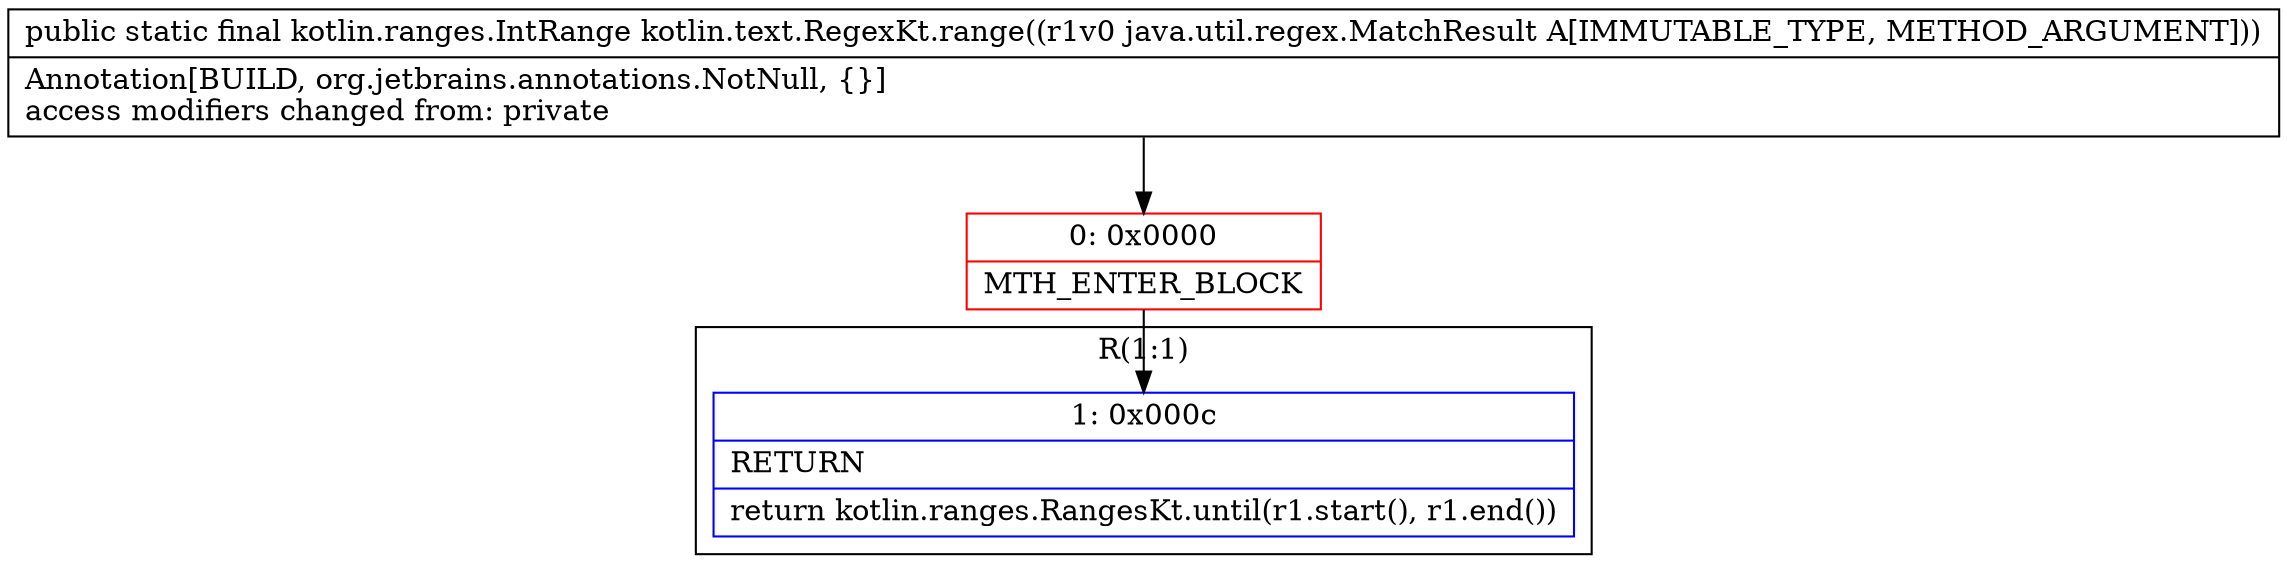 digraph "CFG forkotlin.text.RegexKt.range(Ljava\/util\/regex\/MatchResult;)Lkotlin\/ranges\/IntRange;" {
subgraph cluster_Region_448528651 {
label = "R(1:1)";
node [shape=record,color=blue];
Node_1 [shape=record,label="{1\:\ 0x000c|RETURN\l|return kotlin.ranges.RangesKt.until(r1.start(), r1.end())\l}"];
}
Node_0 [shape=record,color=red,label="{0\:\ 0x0000|MTH_ENTER_BLOCK\l}"];
MethodNode[shape=record,label="{public static final kotlin.ranges.IntRange kotlin.text.RegexKt.range((r1v0 java.util.regex.MatchResult A[IMMUTABLE_TYPE, METHOD_ARGUMENT]))  | Annotation[BUILD, org.jetbrains.annotations.NotNull, \{\}]\laccess modifiers changed from: private\l}"];
MethodNode -> Node_0;
Node_0 -> Node_1;
}

